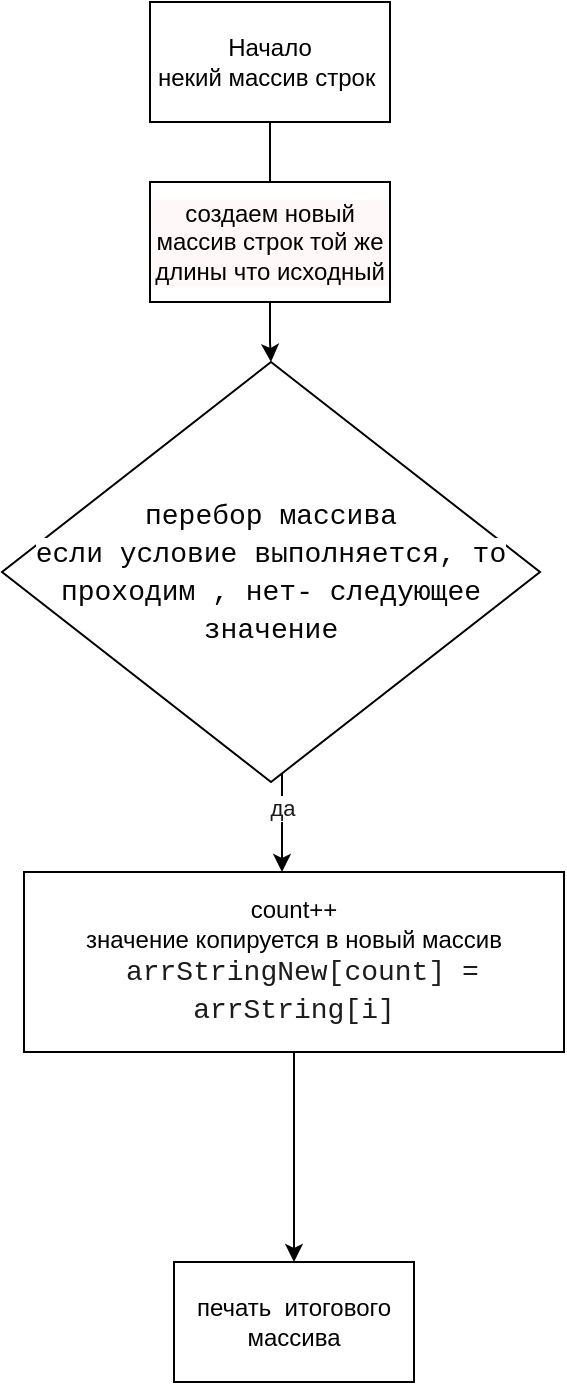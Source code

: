 <mxfile version="20.7.4" type="device"><diagram id="ZdcmLkHF6MV5XbRFWTvH" name="Страница 1"><mxGraphModel dx="1066" dy="587" grid="1" gridSize="10" guides="1" tooltips="1" connect="1" arrows="1" fold="1" page="1" pageScale="1" pageWidth="827" pageHeight="1169" math="0" shadow="0"><root><mxCell id="0"/><mxCell id="1" parent="0"/><mxCell id="GNLjDnNMzXiT6VKeIYsF-3" value="" style="edgeStyle=orthogonalEdgeStyle;rounded=0;orthogonalLoop=1;jettySize=auto;html=1;startArrow=none;" edge="1" parent="1" source="GNLjDnNMzXiT6VKeIYsF-7" target="GNLjDnNMzXiT6VKeIYsF-2"><mxGeometry relative="1" as="geometry"/></mxCell><mxCell id="GNLjDnNMzXiT6VKeIYsF-1" value="Начало&lt;br&gt;некий массив строк&amp;nbsp;" style="rounded=0;whiteSpace=wrap;html=1;" vertex="1" parent="1"><mxGeometry x="354" y="60" width="120" height="60" as="geometry"/></mxCell><mxCell id="GNLjDnNMzXiT6VKeIYsF-10" value="" style="edgeStyle=orthogonalEdgeStyle;rounded=0;orthogonalLoop=1;jettySize=auto;html=1;fontColor=#FFFFFF;" edge="1" parent="1" source="GNLjDnNMzXiT6VKeIYsF-2" target="GNLjDnNMzXiT6VKeIYsF-9"><mxGeometry relative="1" as="geometry"><Array as="points"><mxPoint x="420" y="470"/><mxPoint x="420" y="470"/></Array></mxGeometry></mxCell><mxCell id="GNLjDnNMzXiT6VKeIYsF-13" value="да" style="edgeLabel;html=1;align=center;verticalAlign=middle;resizable=0;points=[];fontColor=#191919;" vertex="1" connectable="0" parent="GNLjDnNMzXiT6VKeIYsF-10"><mxGeometry x="-0.294" relative="1" as="geometry"><mxPoint as="offset"/></mxGeometry></mxCell><mxCell id="GNLjDnNMzXiT6VKeIYsF-2" value="&lt;div style=&quot;font-family: Consolas, &amp;quot;Courier New&amp;quot;, monospace; font-size: 14px; line-height: 19px;&quot;&gt;&lt;font style=&quot;background-color: rgb(255, 255, 255);&quot; color=&quot;#050505&quot;&gt;перебор массива&lt;/font&gt;&lt;/div&gt;&lt;div style=&quot;font-family: Consolas, &amp;quot;Courier New&amp;quot;, monospace; font-size: 14px; line-height: 19px;&quot;&gt;&lt;font style=&quot;background-color: rgb(255, 255, 255);&quot; color=&quot;#050505&quot;&gt;если условие выполняется, то проходим , нет- следующее значение&lt;/font&gt;&lt;/div&gt;" style="rhombus;whiteSpace=wrap;html=1;rounded=0;gradientColor=none;fillColor=default;" vertex="1" parent="1"><mxGeometry x="280" y="240" width="269" height="210" as="geometry"/></mxCell><mxCell id="GNLjDnNMzXiT6VKeIYsF-7" value="создаем новый массив строк той же длины что исходный" style="whiteSpace=wrap;html=1;rounded=0;labelBackgroundColor=#FFF8F8;" vertex="1" parent="1"><mxGeometry x="354" y="150" width="120" height="60" as="geometry"/></mxCell><mxCell id="GNLjDnNMzXiT6VKeIYsF-8" value="" style="edgeStyle=orthogonalEdgeStyle;rounded=0;orthogonalLoop=1;jettySize=auto;html=1;endArrow=none;" edge="1" parent="1" source="GNLjDnNMzXiT6VKeIYsF-1" target="GNLjDnNMzXiT6VKeIYsF-7"><mxGeometry relative="1" as="geometry"><mxPoint x="414" y="120" as="sourcePoint"/><mxPoint x="414" y="270" as="targetPoint"/></mxGeometry></mxCell><mxCell id="GNLjDnNMzXiT6VKeIYsF-20" value="" style="edgeStyle=orthogonalEdgeStyle;rounded=0;orthogonalLoop=1;jettySize=auto;html=1;fontColor=#050505;" edge="1" parent="1" source="GNLjDnNMzXiT6VKeIYsF-9" target="GNLjDnNMzXiT6VKeIYsF-19"><mxGeometry relative="1" as="geometry"/></mxCell><mxCell id="GNLjDnNMzXiT6VKeIYsF-9" value="count++&lt;br&gt;значение копируется в новый массив&lt;br&gt;&lt;div style=&quot;font-family: Consolas, &amp;quot;Courier New&amp;quot;, monospace; font-size: 14px; line-height: 19px;&quot;&gt;&lt;span style=&quot;background-color: rgb(255, 255, 255);&quot;&gt;&lt;font color=&quot;#1c1c1c&quot;&gt;&amp;nbsp;arrStringNew[count] = arrString[i]&lt;/font&gt;&lt;/span&gt;&lt;/div&gt;" style="whiteSpace=wrap;html=1;rounded=0;" vertex="1" parent="1"><mxGeometry x="291" y="495" width="270" height="90" as="geometry"/></mxCell><mxCell id="GNLjDnNMzXiT6VKeIYsF-19" value="печать&amp;nbsp; итогового массива" style="whiteSpace=wrap;html=1;rounded=0;" vertex="1" parent="1"><mxGeometry x="366" y="690" width="120" height="60" as="geometry"/></mxCell></root></mxGraphModel></diagram></mxfile>